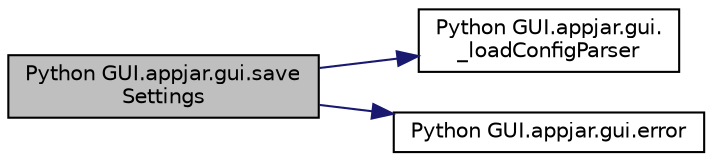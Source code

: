 digraph "Python GUI.appjar.gui.saveSettings"
{
  edge [fontname="Helvetica",fontsize="10",labelfontname="Helvetica",labelfontsize="10"];
  node [fontname="Helvetica",fontsize="10",shape=record];
  rankdir="LR";
  Node1809 [label="Python GUI.appjar.gui.save\lSettings",height=0.2,width=0.4,color="black", fillcolor="grey75", style="filled", fontcolor="black"];
  Node1809 -> Node1810 [color="midnightblue",fontsize="10",style="solid",fontname="Helvetica"];
  Node1810 [label="Python GUI.appjar.gui.\l_loadConfigParser",height=0.2,width=0.4,color="black", fillcolor="white", style="filled",URL="$class_python_01_g_u_i_1_1appjar_1_1gui.html#a18c798c89fa1d417d9d6c99ae51d7c80"];
  Node1809 -> Node1811 [color="midnightblue",fontsize="10",style="solid",fontname="Helvetica"];
  Node1811 [label="Python GUI.appjar.gui.error",height=0.2,width=0.4,color="black", fillcolor="white", style="filled",URL="$class_python_01_g_u_i_1_1appjar_1_1gui.html#af22f729601dae6a052666888083813af"];
}
